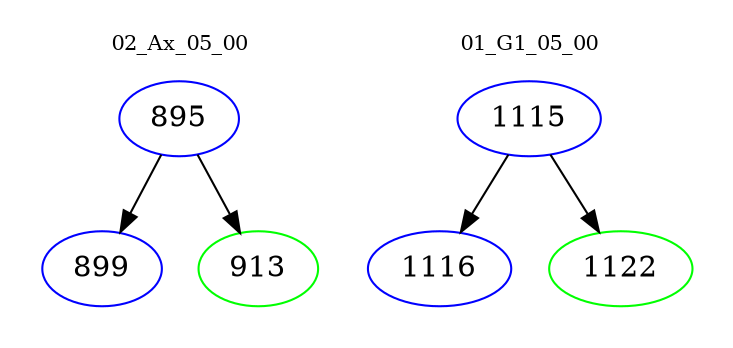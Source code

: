 digraph{
subgraph cluster_0 {
color = white
label = "02_Ax_05_00";
fontsize=10;
T0_895 [label="895", color="blue"]
T0_895 -> T0_899 [color="black"]
T0_899 [label="899", color="blue"]
T0_895 -> T0_913 [color="black"]
T0_913 [label="913", color="green"]
}
subgraph cluster_1 {
color = white
label = "01_G1_05_00";
fontsize=10;
T1_1115 [label="1115", color="blue"]
T1_1115 -> T1_1116 [color="black"]
T1_1116 [label="1116", color="blue"]
T1_1115 -> T1_1122 [color="black"]
T1_1122 [label="1122", color="green"]
}
}
